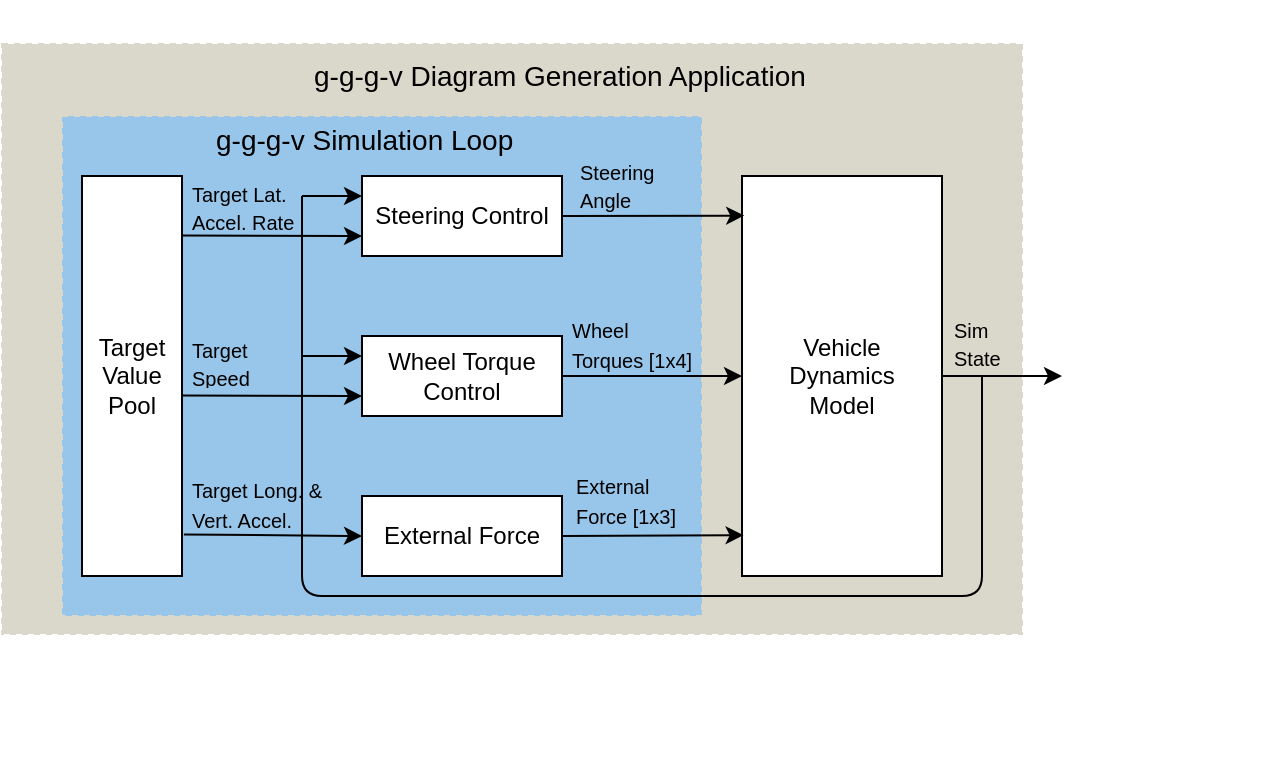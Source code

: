 <mxfile>
    <diagram id="iYMYT1ABkHtMA2M8WVZ8" name="Page-1">
        <mxGraphModel dx="746" dy="377" grid="1" gridSize="10" guides="1" tooltips="1" connect="1" arrows="1" fold="1" page="1" pageScale="1" pageWidth="850" pageHeight="1100" math="0" shadow="0">
            <root>
                <mxCell id="0"/>
                <mxCell id="1" parent="0"/>
                <mxCell id="33" value="" style="rounded=0;whiteSpace=wrap;html=1;dashed=1;strokeColor=#FFFFFF;fontSize=14;fillColor=#FFFFFF;" vertex="1" parent="1">
                    <mxGeometry x="670" y="73" width="120" height="387" as="geometry"/>
                </mxCell>
                <mxCell id="21" value="3" style="rounded=0;whiteSpace=wrap;html=1;dashed=1;fillColor=#DAD7CB;strokeColor=#DAD7CB;" vertex="1" parent="1">
                    <mxGeometry x="160" y="94" width="510" height="295" as="geometry"/>
                </mxCell>
                <mxCell id="29" value="" style="rounded=0;whiteSpace=wrap;html=1;dashed=1;strokeColor=#DAD7CB;fontSize=10;fillColor=#98C6EA;" vertex="1" parent="1">
                    <mxGeometry x="190" y="130" width="320" height="250" as="geometry"/>
                </mxCell>
                <mxCell id="2" value="Vehicle &lt;br&gt;Dynamics&lt;br&gt;Model" style="rounded=0;whiteSpace=wrap;html=1;" vertex="1" parent="1">
                    <mxGeometry x="530" y="160" width="100" height="200" as="geometry"/>
                </mxCell>
                <mxCell id="3" value="Target&lt;br&gt;Value&lt;br&gt;Pool" style="rounded=0;whiteSpace=wrap;html=1;" vertex="1" parent="1">
                    <mxGeometry x="200" y="160" width="50" height="200" as="geometry"/>
                </mxCell>
                <mxCell id="4" value="Steering Control" style="rounded=0;whiteSpace=wrap;html=1;" vertex="1" parent="1">
                    <mxGeometry x="340" y="160" width="100" height="40" as="geometry"/>
                </mxCell>
                <mxCell id="5" value="Wheel Torque &lt;br&gt;Control" style="rounded=0;whiteSpace=wrap;html=1;" vertex="1" parent="1">
                    <mxGeometry x="340" y="240" width="100" height="40" as="geometry"/>
                </mxCell>
                <mxCell id="6" value="External Force" style="rounded=0;whiteSpace=wrap;html=1;" vertex="1" parent="1">
                    <mxGeometry x="340" y="320" width="100" height="40" as="geometry"/>
                </mxCell>
                <mxCell id="8" value="&lt;font style=&quot;font-size: 10px;&quot;&gt;Sim &lt;br&gt;State&lt;/font&gt;" style="text;strokeColor=none;fillColor=none;align=left;verticalAlign=middle;spacingLeft=4;spacingRight=4;overflow=hidden;points=[[0,0.5],[1,0.5]];portConstraint=eastwest;rotatable=0;whiteSpace=wrap;html=1;" vertex="1" parent="1">
                    <mxGeometry x="630" y="227" width="80" height="30" as="geometry"/>
                </mxCell>
                <mxCell id="7" value="" style="endArrow=classic;html=1;exitX=1;exitY=0.5;exitDx=0;exitDy=0;" edge="1" parent="1" source="2">
                    <mxGeometry width="50" height="50" relative="1" as="geometry">
                        <mxPoint x="540" y="370" as="sourcePoint"/>
                        <mxPoint x="690" y="260" as="targetPoint"/>
                        <Array as="points"/>
                    </mxGeometry>
                </mxCell>
                <mxCell id="10" value="" style="endArrow=none;html=1;" edge="1" parent="1">
                    <mxGeometry width="50" height="50" relative="1" as="geometry">
                        <mxPoint x="310" y="170" as="sourcePoint"/>
                        <mxPoint x="650" y="260" as="targetPoint"/>
                        <Array as="points">
                            <mxPoint x="310" y="370"/>
                            <mxPoint x="650" y="370"/>
                        </Array>
                    </mxGeometry>
                </mxCell>
                <mxCell id="11" value="" style="endArrow=classic;html=1;entryX=0;entryY=0.25;entryDx=0;entryDy=0;" edge="1" parent="1" target="5">
                    <mxGeometry width="50" height="50" relative="1" as="geometry">
                        <mxPoint x="310" y="250" as="sourcePoint"/>
                        <mxPoint x="360" y="200" as="targetPoint"/>
                    </mxGeometry>
                </mxCell>
                <mxCell id="12" value="" style="endArrow=classic;html=1;entryX=0;entryY=0.25;entryDx=0;entryDy=0;" edge="1" parent="1" target="4">
                    <mxGeometry width="50" height="50" relative="1" as="geometry">
                        <mxPoint x="310" y="170" as="sourcePoint"/>
                        <mxPoint x="430" y="230" as="targetPoint"/>
                    </mxGeometry>
                </mxCell>
                <mxCell id="14" value="" style="endArrow=classic;html=1;entryX=0;entryY=0.5;entryDx=0;entryDy=0;exitX=1.019;exitY=0.896;exitDx=0;exitDy=0;exitPerimeter=0;" edge="1" parent="1" source="3" target="6">
                    <mxGeometry width="50" height="50" relative="1" as="geometry">
                        <mxPoint x="260" y="350" as="sourcePoint"/>
                        <mxPoint x="300" y="240" as="targetPoint"/>
                        <Array as="points"/>
                    </mxGeometry>
                </mxCell>
                <mxCell id="15" value="" style="endArrow=classic;html=1;entryX=0;entryY=0.75;entryDx=0;entryDy=0;exitX=1.004;exitY=0.549;exitDx=0;exitDy=0;exitPerimeter=0;" edge="1" parent="1" source="3" target="5">
                    <mxGeometry width="50" height="50" relative="1" as="geometry">
                        <mxPoint x="260" y="270" as="sourcePoint"/>
                        <mxPoint x="330" y="270" as="targetPoint"/>
                    </mxGeometry>
                </mxCell>
                <mxCell id="16" value="" style="endArrow=classic;html=1;entryX=0;entryY=0.75;entryDx=0;entryDy=0;exitX=0.994;exitY=0.149;exitDx=0;exitDy=0;exitPerimeter=0;" edge="1" parent="1" source="3" target="4">
                    <mxGeometry width="50" height="50" relative="1" as="geometry">
                        <mxPoint x="260" y="190" as="sourcePoint"/>
                        <mxPoint x="330" y="190" as="targetPoint"/>
                    </mxGeometry>
                </mxCell>
                <mxCell id="17" value="" style="endArrow=classic;html=1;entryX=0;entryY=0.5;entryDx=0;entryDy=0;exitX=1;exitY=0.5;exitDx=0;exitDy=0;" edge="1" parent="1" source="5" target="2">
                    <mxGeometry width="50" height="50" relative="1" as="geometry">
                        <mxPoint x="200" y="270" as="sourcePoint"/>
                        <mxPoint x="250" y="220" as="targetPoint"/>
                    </mxGeometry>
                </mxCell>
                <mxCell id="18" value="" style="endArrow=classic;html=1;entryX=0.011;entryY=0.099;entryDx=0;entryDy=0;exitX=1;exitY=0.5;exitDx=0;exitDy=0;entryPerimeter=0;" edge="1" parent="1" source="4" target="2">
                    <mxGeometry width="50" height="50" relative="1" as="geometry">
                        <mxPoint x="450" y="179.76" as="sourcePoint"/>
                        <mxPoint x="510" y="179.76" as="targetPoint"/>
                    </mxGeometry>
                </mxCell>
                <mxCell id="23" value="&lt;font style=&quot;font-size: 10px;&quot;&gt;Steering &lt;br&gt;Angle&lt;/font&gt;" style="text;strokeColor=none;fillColor=none;align=left;verticalAlign=middle;spacingLeft=4;spacingRight=4;overflow=hidden;points=[[0,0.5],[1,0.5]];portConstraint=eastwest;rotatable=0;whiteSpace=wrap;html=1;dashed=1;" vertex="1" parent="1">
                    <mxGeometry x="443" y="148" width="80" height="32" as="geometry"/>
                </mxCell>
                <mxCell id="19" value="" style="endArrow=classic;html=1;entryX=0.008;entryY=0.898;entryDx=0;entryDy=0;exitX=1;exitY=0.5;exitDx=0;exitDy=0;entryPerimeter=0;" edge="1" parent="1" source="6" target="2">
                    <mxGeometry width="50" height="50" relative="1" as="geometry">
                        <mxPoint x="450" y="340" as="sourcePoint"/>
                        <mxPoint x="510" y="339.76" as="targetPoint"/>
                    </mxGeometry>
                </mxCell>
                <mxCell id="25" value="&lt;span style=&quot;font-size: 10px;&quot;&gt;External &lt;br&gt;Force [1x3]&lt;/span&gt;" style="text;strokeColor=none;fillColor=none;align=left;verticalAlign=middle;spacingLeft=4;spacingRight=4;overflow=hidden;points=[[0,0.5],[1,0.5]];portConstraint=eastwest;rotatable=0;whiteSpace=wrap;html=1;dashed=1;" vertex="1" parent="1">
                    <mxGeometry x="441" y="304" width="80" height="36" as="geometry"/>
                </mxCell>
                <mxCell id="24" value="&lt;font style=&quot;font-size: 10px;&quot;&gt;Wheel &lt;br&gt;Torques [1x4]&lt;/font&gt;" style="text;strokeColor=none;fillColor=none;align=left;verticalAlign=middle;spacingLeft=4;spacingRight=4;overflow=hidden;points=[[0,0.5],[1,0.5]];portConstraint=eastwest;rotatable=0;whiteSpace=wrap;html=1;dashed=1;" vertex="1" parent="1">
                    <mxGeometry x="439" y="227" width="80" height="33" as="geometry"/>
                </mxCell>
                <mxCell id="26" value="&lt;font style=&quot;font-size: 10px;&quot;&gt;Target Lat. Accel. Rate&lt;/font&gt;" style="text;strokeColor=none;fillColor=none;align=left;verticalAlign=middle;spacingLeft=4;spacingRight=4;overflow=hidden;points=[[0,0.5],[1,0.5]];portConstraint=eastwest;rotatable=0;whiteSpace=wrap;html=1;dashed=1;" vertex="1" parent="1">
                    <mxGeometry x="249" y="159" width="80" height="30" as="geometry"/>
                </mxCell>
                <mxCell id="27" value="&lt;span style=&quot;font-size: 10px;&quot;&gt;Target &lt;br&gt;Speed&lt;/span&gt;" style="text;strokeColor=none;fillColor=none;align=left;verticalAlign=middle;spacingLeft=4;spacingRight=4;overflow=hidden;points=[[0,0.5],[1,0.5]];portConstraint=eastwest;rotatable=0;whiteSpace=wrap;html=1;dashed=1;" vertex="1" parent="1">
                    <mxGeometry x="249" y="237" width="80" height="30" as="geometry"/>
                </mxCell>
                <mxCell id="28" value="&lt;span style=&quot;font-size: 10px;&quot;&gt;Target Long. &amp;amp; Vert. Accel.&lt;/span&gt;" style="text;strokeColor=none;fillColor=none;align=left;verticalAlign=middle;spacingLeft=4;spacingRight=4;overflow=hidden;points=[[0,0.5],[1,0.5]];portConstraint=eastwest;rotatable=0;whiteSpace=wrap;html=1;dashed=1;" vertex="1" parent="1">
                    <mxGeometry x="249" y="307" width="80" height="33" as="geometry"/>
                </mxCell>
                <mxCell id="31" value="&lt;font style=&quot;font-size: 14px;&quot;&gt;g-g-g-v Simulation Loop&lt;/font&gt;" style="text;strokeColor=none;fillColor=none;align=left;verticalAlign=middle;spacingLeft=4;spacingRight=4;overflow=hidden;points=[[0,0.5],[1,0.5]];portConstraint=eastwest;rotatable=0;whiteSpace=wrap;html=1;dashed=1;" vertex="1" parent="1">
                    <mxGeometry x="261" y="126" width="170" height="32" as="geometry"/>
                </mxCell>
                <mxCell id="32" value="&lt;font style=&quot;font-size: 14px;&quot;&gt;g-g-g-v Diagram Generation Application&lt;/font&gt;" style="text;strokeColor=none;fillColor=none;align=left;verticalAlign=middle;spacingLeft=4;spacingRight=4;overflow=hidden;points=[[0,0.5],[1,0.5]];portConstraint=eastwest;rotatable=0;whiteSpace=wrap;html=1;dashed=1;" vertex="1" parent="1">
                    <mxGeometry x="310" y="94" width="271" height="32" as="geometry"/>
                </mxCell>
            </root>
        </mxGraphModel>
    </diagram>
</mxfile>